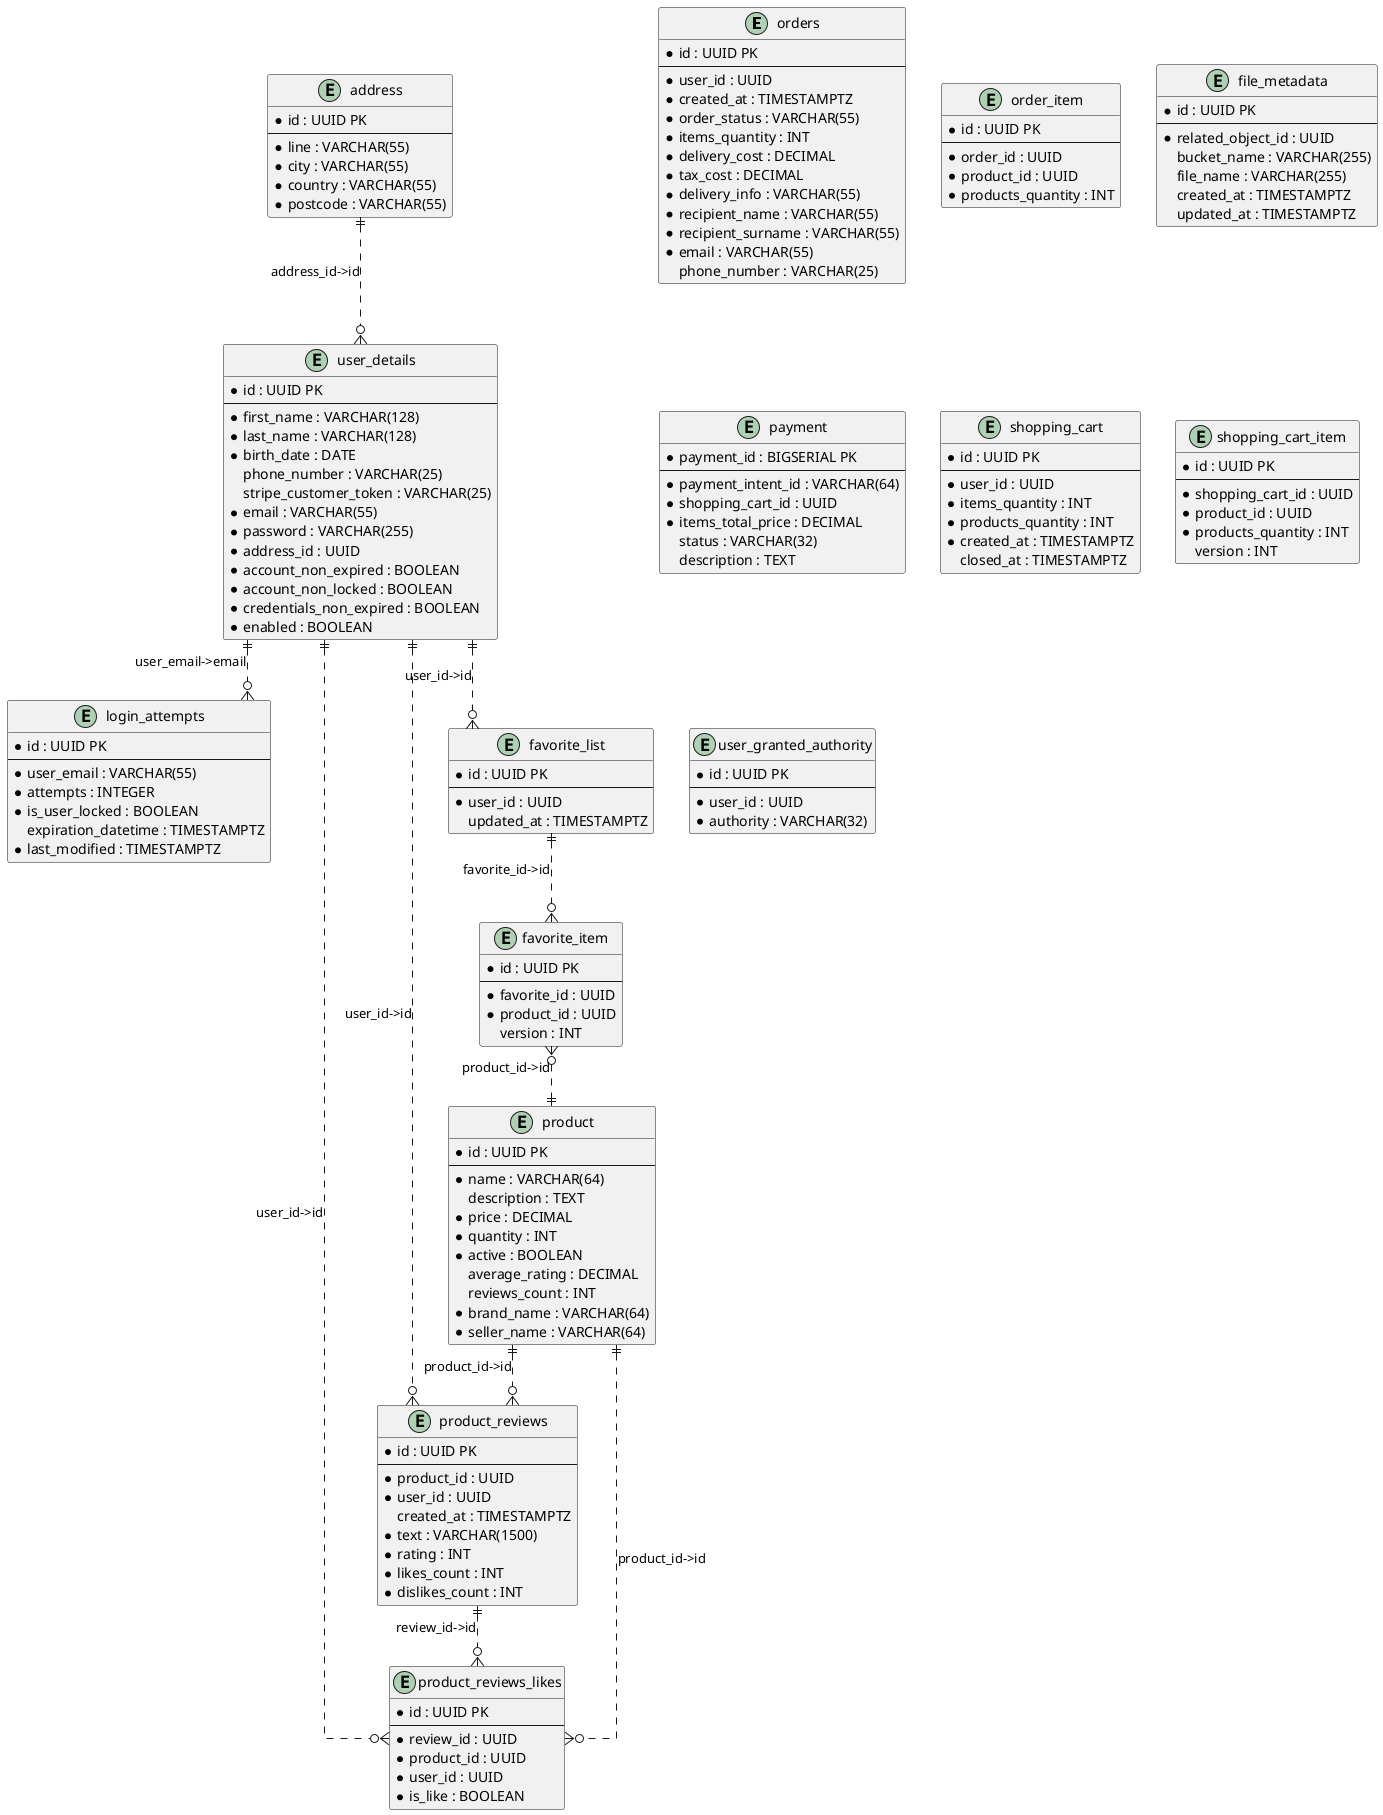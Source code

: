 @startuml
' hide the spot
' hide circle

' avoid problems with angled crows feet
skinparam linetype ortho

entity "orders" {
 *id : UUID PK
 --
 *user_id : UUID
 *created_at : TIMESTAMPTZ
 *order_status : VARCHAR(55)
 *items_quantity : INT
 *delivery_cost : DECIMAL
 *tax_cost : DECIMAL
 *delivery_info : VARCHAR(55)
 *recipient_name : VARCHAR(55)
 *recipient_surname : VARCHAR(55)
 *email : VARCHAR(55)
 phone_number : VARCHAR(25)
}

entity "order_item" {
 *id : UUID PK
 --
 *order_id : UUID
 *product_id : UUID
 *products_quantity : INT
}

entity "login_attempts" {
 *id : UUID PK
 --
 *user_email : VARCHAR(55)
 *attempts : INTEGER
 *is_user_locked : BOOLEAN
 expiration_datetime : TIMESTAMPTZ
 *last_modified : TIMESTAMPTZ
}

entity "product_reviews" {
 *id : UUID PK
 --
 *product_id : UUID
 *user_id : UUID
 created_at : TIMESTAMPTZ
 *text : VARCHAR(1500)
 *rating : INT
 *likes_count : INT
 *dislikes_count : INT
}

entity "product_reviews_likes" {
 *id : UUID PK
 --
 *review_id : UUID
 *product_id : UUID
 *user_id : UUID
 *is_like : BOOLEAN
}

entity "file_metadata" {
 *id : UUID PK
 --
 *related_object_id : UUID
 bucket_name : VARCHAR(255)
 file_name : VARCHAR(255)
 created_at : TIMESTAMPTZ
 updated_at : TIMESTAMPTZ
}

entity "product" {
 *id : UUID PK
 --
 *name : VARCHAR(64)
 description : TEXT
 *price : DECIMAL
 *quantity : INT
 *active : BOOLEAN
 average_rating : DECIMAL
 reviews_count : INT
 *brand_name : VARCHAR(64)
 *seller_name : VARCHAR(64)
}

entity "payment" {
 *payment_id : BIGSERIAL PK
 --
 *payment_intent_id : VARCHAR(64)
 *shopping_cart_id : UUID
 *items_total_price : DECIMAL
 status : VARCHAR(32)
 description : TEXT
}

entity "shopping_cart" {
 *id : UUID PK
 --
 *user_id : UUID
 *items_quantity : INT
 *products_quantity : INT
 *created_at : TIMESTAMPTZ
 closed_at : TIMESTAMPTZ
}

entity "shopping_cart_item" {
 *id : UUID PK
 --
 *shopping_cart_id : UUID
 *product_id : UUID
 *products_quantity : INT
 version : INT
}

entity "favorite_list" {
 *id : UUID PK
 --
 *user_id : UUID
 updated_at : TIMESTAMPTZ
}

entity "favorite_item" {
 *id : UUID PK
 --
 *favorite_id : UUID
 *product_id : UUID
 version : INT
}

entity "address" {
 *id : UUID PK
 --
 *line : VARCHAR(55)
 *city : VARCHAR(55)
 *country : VARCHAR(55)
 *postcode : VARCHAR(55)
}

entity "user_granted_authority" as ua {
 *id : UUID PK
 --
 *user_id : UUID
 *authority : VARCHAR(32)
}

entity "user_details" {
 *id : UUID PK
 --
 *first_name : VARCHAR(128)
 *last_name : VARCHAR(128)
 *birth_date : DATE
 phone_number : VARCHAR(25)
 stripe_customer_token : VARCHAR(25)
 *email : VARCHAR(55)
 *password : VARCHAR(255)
 *address_id : UUID
 *account_non_expired : BOOLEAN
 *account_non_locked : BOOLEAN
 *credentials_non_expired : BOOLEAN
 *enabled : BOOLEAN
}

"user_details" ||..o{ "login_attempts" : user_email->email
"user_details" ||..o{ "product_reviews" : user_id->id

"product" ||..o{ "product_reviews" : product_id->id

"product_reviews" ||..o{ "product_reviews_likes" : review_id->id
"product" ||..o{ "product_reviews_likes" : product_id->id
"user_details" ||..o{ "product_reviews_likes" : user_id->id

"user_details" ||..o{ "favorite_list" : user_id->id

"favorite_list" ||..o{ "favorite_item" : favorite_id->id
"product" ||.up.o{ "favorite_item" : product_id->id

"address" ||..o{ "user_details" : address_id->id

@enduml